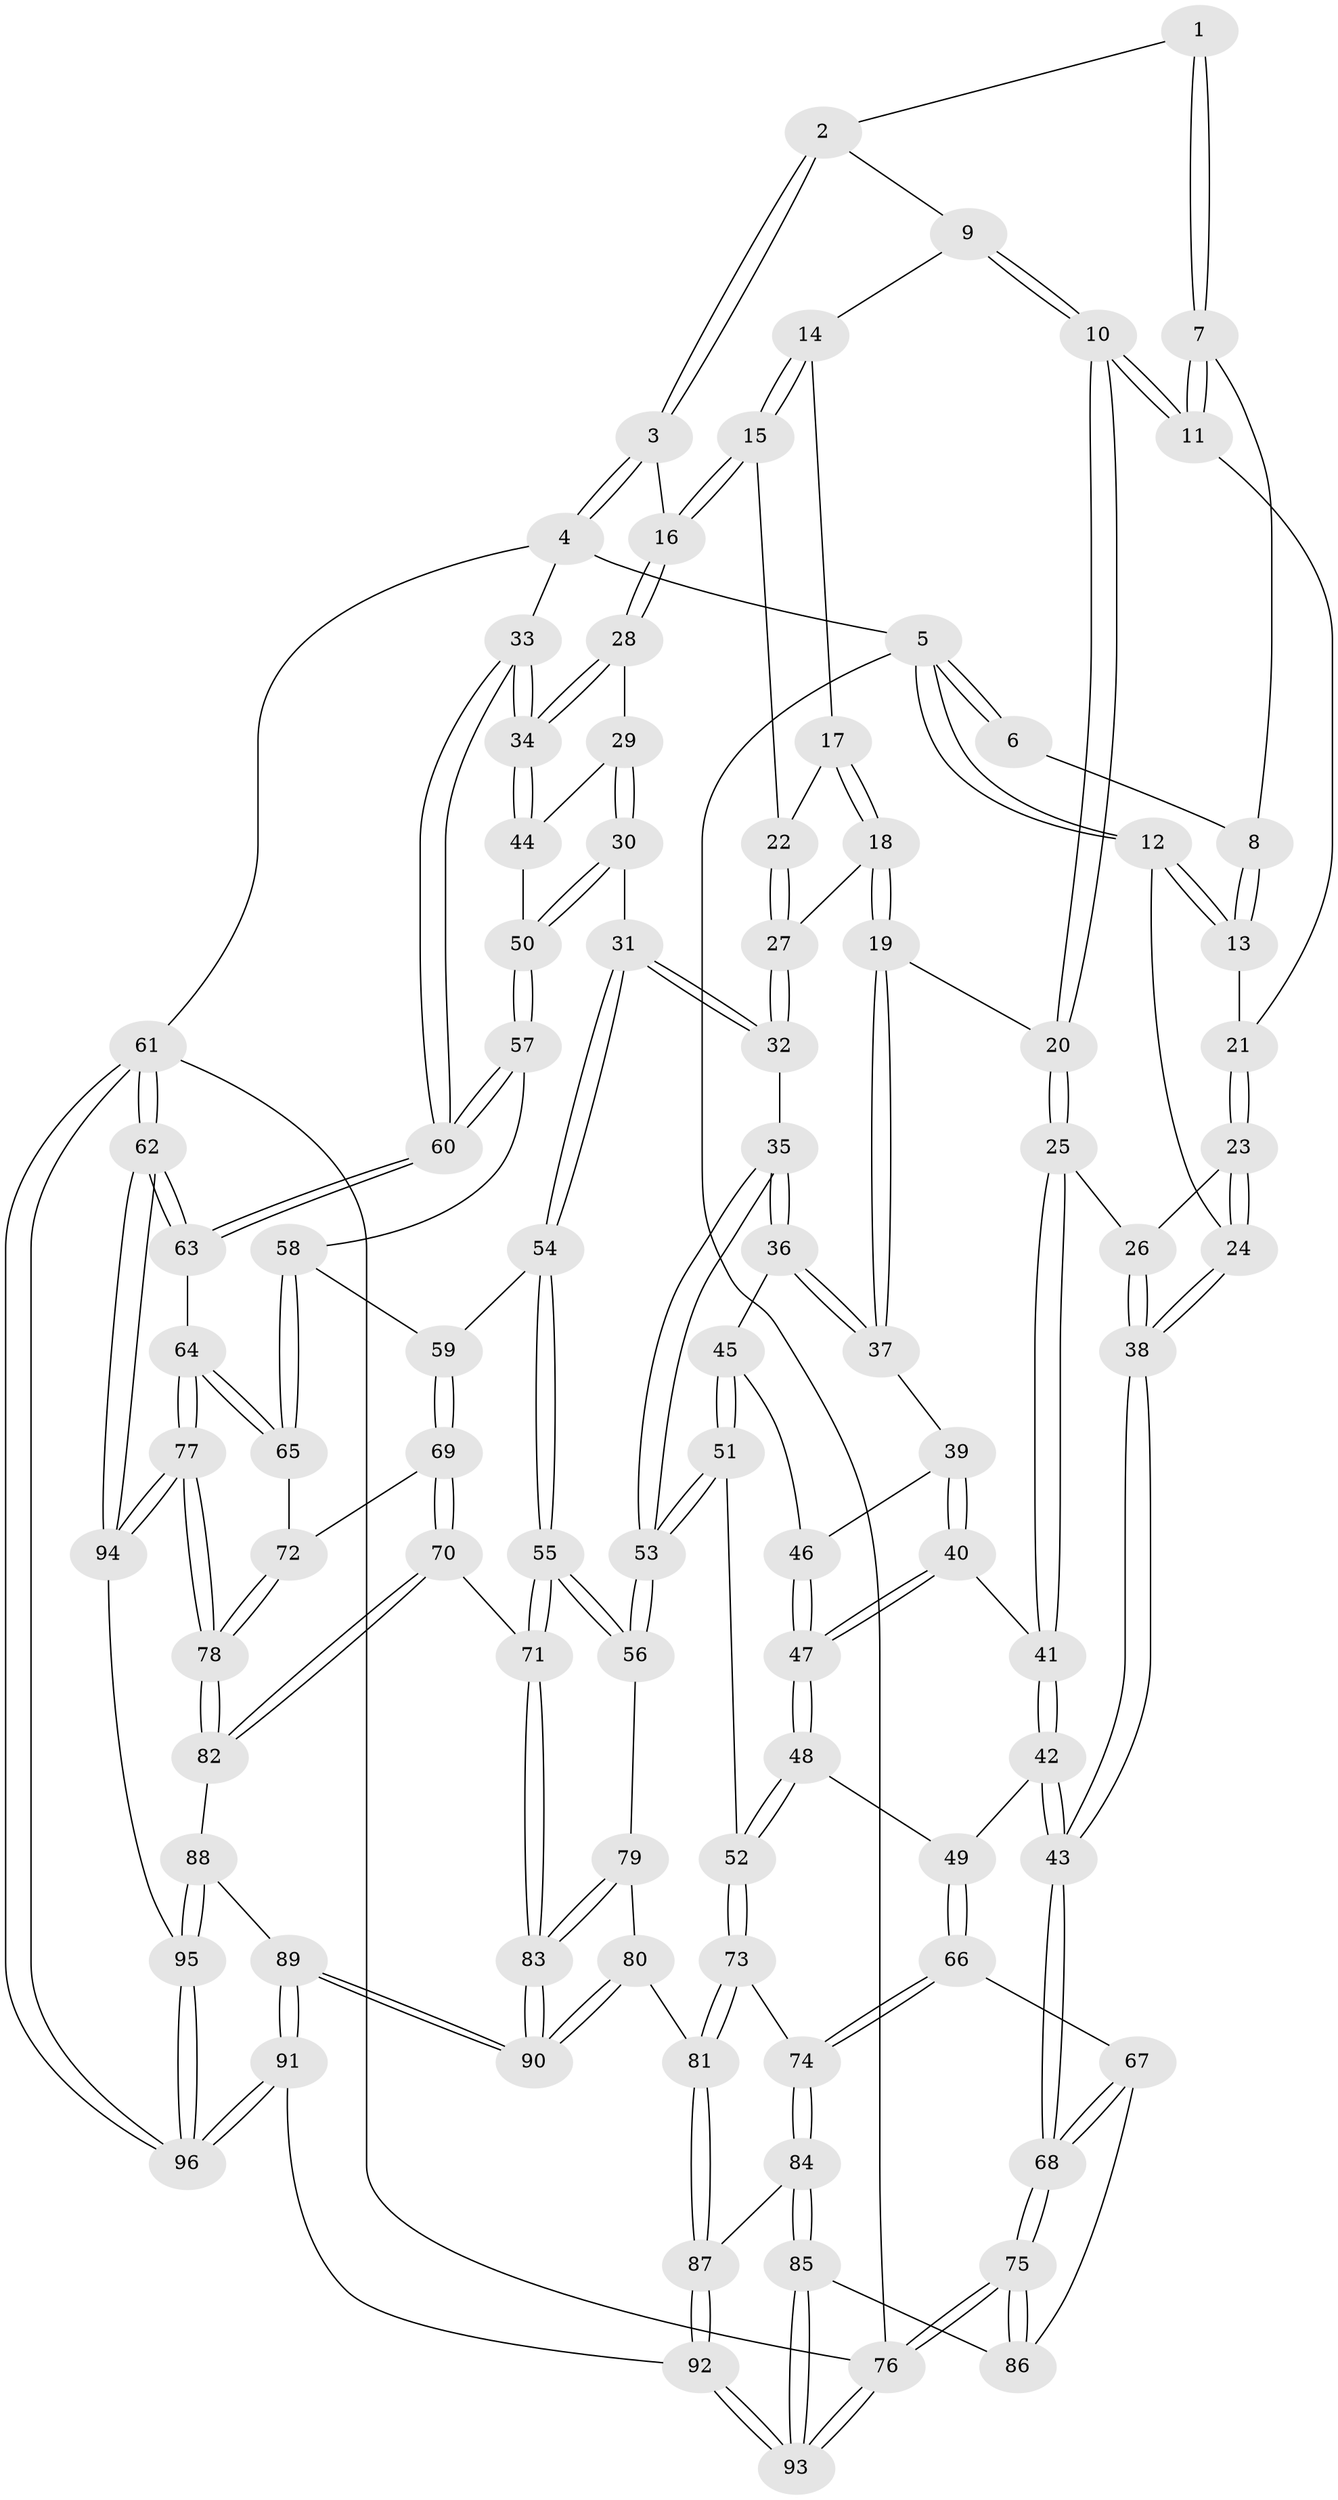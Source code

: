 // coarse degree distribution, {4: 0.25, 9: 0.03571428571428571, 5: 0.2857142857142857, 3: 0.25, 6: 0.14285714285714285, 2: 0.03571428571428571}
// Generated by graph-tools (version 1.1) at 2025/21/03/04/25 18:21:42]
// undirected, 96 vertices, 237 edges
graph export_dot {
graph [start="1"]
  node [color=gray90,style=filled];
  1 [pos="+0.37080321293201773+0"];
  2 [pos="+0.41908237730336756+0"];
  3 [pos="+1+0"];
  4 [pos="+1+0"];
  5 [pos="+0+0"];
  6 [pos="+0.26633594111417225+0"];
  7 [pos="+0.26027681292885446+0.09844851353958137"];
  8 [pos="+0.22355551440937718+0.05861789674194877"];
  9 [pos="+0.42871506217001115+0.0021287688840042978"];
  10 [pos="+0.30900062791023447+0.16103713711203935"];
  11 [pos="+0.2950145195260067+0.15499152693461746"];
  12 [pos="+0+0"];
  13 [pos="+0.10170948650659561+0.08200683596623264"];
  14 [pos="+0.4399806265683752+0.016466086994015843"];
  15 [pos="+0.7810740436991145+0.08318726580356273"];
  16 [pos="+0.7951173983937767+0.07417606953614488"];
  17 [pos="+0.48729934742569087+0.08736266911325746"];
  18 [pos="+0.4937939944988409+0.23920754647869727"];
  19 [pos="+0.38813924700389385+0.27985178808739336"];
  20 [pos="+0.3510708798950093+0.2687813479837641"];
  21 [pos="+0.1431534708250568+0.17290743989536478"];
  22 [pos="+0.7359262299512931+0.11518800391620969"];
  23 [pos="+0.13204967178937116+0.2035776985212891"];
  24 [pos="+0+0.2144044200556063"];
  25 [pos="+0.25556421239918725+0.3364204915905909"];
  26 [pos="+0.1409134190588743+0.3038939736277747"];
  27 [pos="+0.6072728670336566+0.2657581254571708"];
  28 [pos="+0.8409469624453443+0.28265199756050163"];
  29 [pos="+0.7692869904435446+0.3988804348753049"];
  30 [pos="+0.7007565756310803+0.4279091428459579"];
  31 [pos="+0.6764764439876645+0.4334831180635135"];
  32 [pos="+0.6445066298679433+0.41628818923468963"];
  33 [pos="+1+0.42287602933670193"];
  34 [pos="+1+0.4179134056737156"];
  35 [pos="+0.6055336446917566+0.43390907423629604"];
  36 [pos="+0.4875004542340283+0.4329663824864409"];
  37 [pos="+0.42373989430321873+0.38116128532820276"];
  38 [pos="+0+0.4829346996736765"];
  39 [pos="+0.3652550451540824+0.45804609871302593"];
  40 [pos="+0.3107740846801064+0.4800759319034862"];
  41 [pos="+0.25291778181096025+0.4382956155020621"];
  42 [pos="+0.093343463228058+0.5567918421076411"];
  43 [pos="+0+0.5209790212145471"];
  44 [pos="+0.9099074308703832+0.4642491592748074"];
  45 [pos="+0.45103224132843+0.5047641337658574"];
  46 [pos="+0.4143626294138394+0.4985584246956793"];
  47 [pos="+0.3316072254117249+0.5742847918400684"];
  48 [pos="+0.3326141514254864+0.6148019183982084"];
  49 [pos="+0.11790569116827841+0.5757475500826014"];
  50 [pos="+0.8538080872099881+0.545233144196028"];
  51 [pos="+0.4765073475652431+0.6366680259206012"];
  52 [pos="+0.356840911202314+0.6457332082801459"];
  53 [pos="+0.49354026634377085+0.6424442637701125"];
  54 [pos="+0.6947116616868645+0.5412948987296452"];
  55 [pos="+0.5804902207680798+0.6897784734267668"];
  56 [pos="+0.5188650851528032+0.6657362036435346"];
  57 [pos="+0.8385692454311324+0.6126613537194565"];
  58 [pos="+0.8341235936089447+0.6177332427776435"];
  59 [pos="+0.7961681632119035+0.6252927435601011"];
  60 [pos="+1+0.5685017223238726"];
  61 [pos="+1+1"];
  62 [pos="+1+1"];
  63 [pos="+1+0.6968559585462769"];
  64 [pos="+0.9797483493085196+0.7552010237273846"];
  65 [pos="+0.8878099621129631+0.6938323198380648"];
  66 [pos="+0.1896984946232962+0.7290880257620387"];
  67 [pos="+0.1600733638397105+0.7577693656316086"];
  68 [pos="+0+0.7395960813006974"];
  69 [pos="+0.7536716554180688+0.6977979381543961"];
  70 [pos="+0.6821603777929984+0.7685778862887513"];
  71 [pos="+0.6089149235844152+0.7251157667765257"];
  72 [pos="+0.8350028894345148+0.741840352009638"];
  73 [pos="+0.32240626425311875+0.7186556791659819"];
  74 [pos="+0.24747430166479362+0.7441915873882868"];
  75 [pos="+0+0.9029581294187168"];
  76 [pos="+0+1"];
  77 [pos="+0.8559546029462204+0.8809600103986024"];
  78 [pos="+0.8423061703665302+0.8735632484432257"];
  79 [pos="+0.4702644942030612+0.7618450052556849"];
  80 [pos="+0.40106877721195383+0.8259353004681199"];
  81 [pos="+0.35581293082294696+0.7907325153458261"];
  82 [pos="+0.7078465032078367+0.832054707959148"];
  83 [pos="+0.5169040925244145+0.8572988937478844"];
  84 [pos="+0.23637523755493148+0.8469579982688449"];
  85 [pos="+0.18843526277772815+0.8719177699291266"];
  86 [pos="+0.14536974425420002+0.833151453849461"];
  87 [pos="+0.2839463247898073+0.8682667932357924"];
  88 [pos="+0.6723028519756191+0.8867124958415452"];
  89 [pos="+0.472413949292783+1"];
  90 [pos="+0.46747365355343035+1"];
  91 [pos="+0.440781405875418+1"];
  92 [pos="+0.420175863942767+1"];
  93 [pos="+0.12680819789542802+1"];
  94 [pos="+0.860654219435708+0.8947748965353894"];
  95 [pos="+0.8453283402510008+1"];
  96 [pos="+0.8559910662382831+1"];
  1 -- 2;
  1 -- 7;
  1 -- 7;
  2 -- 3;
  2 -- 3;
  2 -- 9;
  3 -- 4;
  3 -- 4;
  3 -- 16;
  4 -- 5;
  4 -- 33;
  4 -- 61;
  5 -- 6;
  5 -- 6;
  5 -- 12;
  5 -- 12;
  5 -- 76;
  6 -- 8;
  7 -- 8;
  7 -- 11;
  7 -- 11;
  8 -- 13;
  8 -- 13;
  9 -- 10;
  9 -- 10;
  9 -- 14;
  10 -- 11;
  10 -- 11;
  10 -- 20;
  10 -- 20;
  11 -- 21;
  12 -- 13;
  12 -- 13;
  12 -- 24;
  13 -- 21;
  14 -- 15;
  14 -- 15;
  14 -- 17;
  15 -- 16;
  15 -- 16;
  15 -- 22;
  16 -- 28;
  16 -- 28;
  17 -- 18;
  17 -- 18;
  17 -- 22;
  18 -- 19;
  18 -- 19;
  18 -- 27;
  19 -- 20;
  19 -- 37;
  19 -- 37;
  20 -- 25;
  20 -- 25;
  21 -- 23;
  21 -- 23;
  22 -- 27;
  22 -- 27;
  23 -- 24;
  23 -- 24;
  23 -- 26;
  24 -- 38;
  24 -- 38;
  25 -- 26;
  25 -- 41;
  25 -- 41;
  26 -- 38;
  26 -- 38;
  27 -- 32;
  27 -- 32;
  28 -- 29;
  28 -- 34;
  28 -- 34;
  29 -- 30;
  29 -- 30;
  29 -- 44;
  30 -- 31;
  30 -- 50;
  30 -- 50;
  31 -- 32;
  31 -- 32;
  31 -- 54;
  31 -- 54;
  32 -- 35;
  33 -- 34;
  33 -- 34;
  33 -- 60;
  33 -- 60;
  34 -- 44;
  34 -- 44;
  35 -- 36;
  35 -- 36;
  35 -- 53;
  35 -- 53;
  36 -- 37;
  36 -- 37;
  36 -- 45;
  37 -- 39;
  38 -- 43;
  38 -- 43;
  39 -- 40;
  39 -- 40;
  39 -- 46;
  40 -- 41;
  40 -- 47;
  40 -- 47;
  41 -- 42;
  41 -- 42;
  42 -- 43;
  42 -- 43;
  42 -- 49;
  43 -- 68;
  43 -- 68;
  44 -- 50;
  45 -- 46;
  45 -- 51;
  45 -- 51;
  46 -- 47;
  46 -- 47;
  47 -- 48;
  47 -- 48;
  48 -- 49;
  48 -- 52;
  48 -- 52;
  49 -- 66;
  49 -- 66;
  50 -- 57;
  50 -- 57;
  51 -- 52;
  51 -- 53;
  51 -- 53;
  52 -- 73;
  52 -- 73;
  53 -- 56;
  53 -- 56;
  54 -- 55;
  54 -- 55;
  54 -- 59;
  55 -- 56;
  55 -- 56;
  55 -- 71;
  55 -- 71;
  56 -- 79;
  57 -- 58;
  57 -- 60;
  57 -- 60;
  58 -- 59;
  58 -- 65;
  58 -- 65;
  59 -- 69;
  59 -- 69;
  60 -- 63;
  60 -- 63;
  61 -- 62;
  61 -- 62;
  61 -- 96;
  61 -- 96;
  61 -- 76;
  62 -- 63;
  62 -- 63;
  62 -- 94;
  62 -- 94;
  63 -- 64;
  64 -- 65;
  64 -- 65;
  64 -- 77;
  64 -- 77;
  65 -- 72;
  66 -- 67;
  66 -- 74;
  66 -- 74;
  67 -- 68;
  67 -- 68;
  67 -- 86;
  68 -- 75;
  68 -- 75;
  69 -- 70;
  69 -- 70;
  69 -- 72;
  70 -- 71;
  70 -- 82;
  70 -- 82;
  71 -- 83;
  71 -- 83;
  72 -- 78;
  72 -- 78;
  73 -- 74;
  73 -- 81;
  73 -- 81;
  74 -- 84;
  74 -- 84;
  75 -- 76;
  75 -- 76;
  75 -- 86;
  75 -- 86;
  76 -- 93;
  76 -- 93;
  77 -- 78;
  77 -- 78;
  77 -- 94;
  77 -- 94;
  78 -- 82;
  78 -- 82;
  79 -- 80;
  79 -- 83;
  79 -- 83;
  80 -- 81;
  80 -- 90;
  80 -- 90;
  81 -- 87;
  81 -- 87;
  82 -- 88;
  83 -- 90;
  83 -- 90;
  84 -- 85;
  84 -- 85;
  84 -- 87;
  85 -- 86;
  85 -- 93;
  85 -- 93;
  87 -- 92;
  87 -- 92;
  88 -- 89;
  88 -- 95;
  88 -- 95;
  89 -- 90;
  89 -- 90;
  89 -- 91;
  89 -- 91;
  91 -- 92;
  91 -- 96;
  91 -- 96;
  92 -- 93;
  92 -- 93;
  94 -- 95;
  95 -- 96;
  95 -- 96;
}
